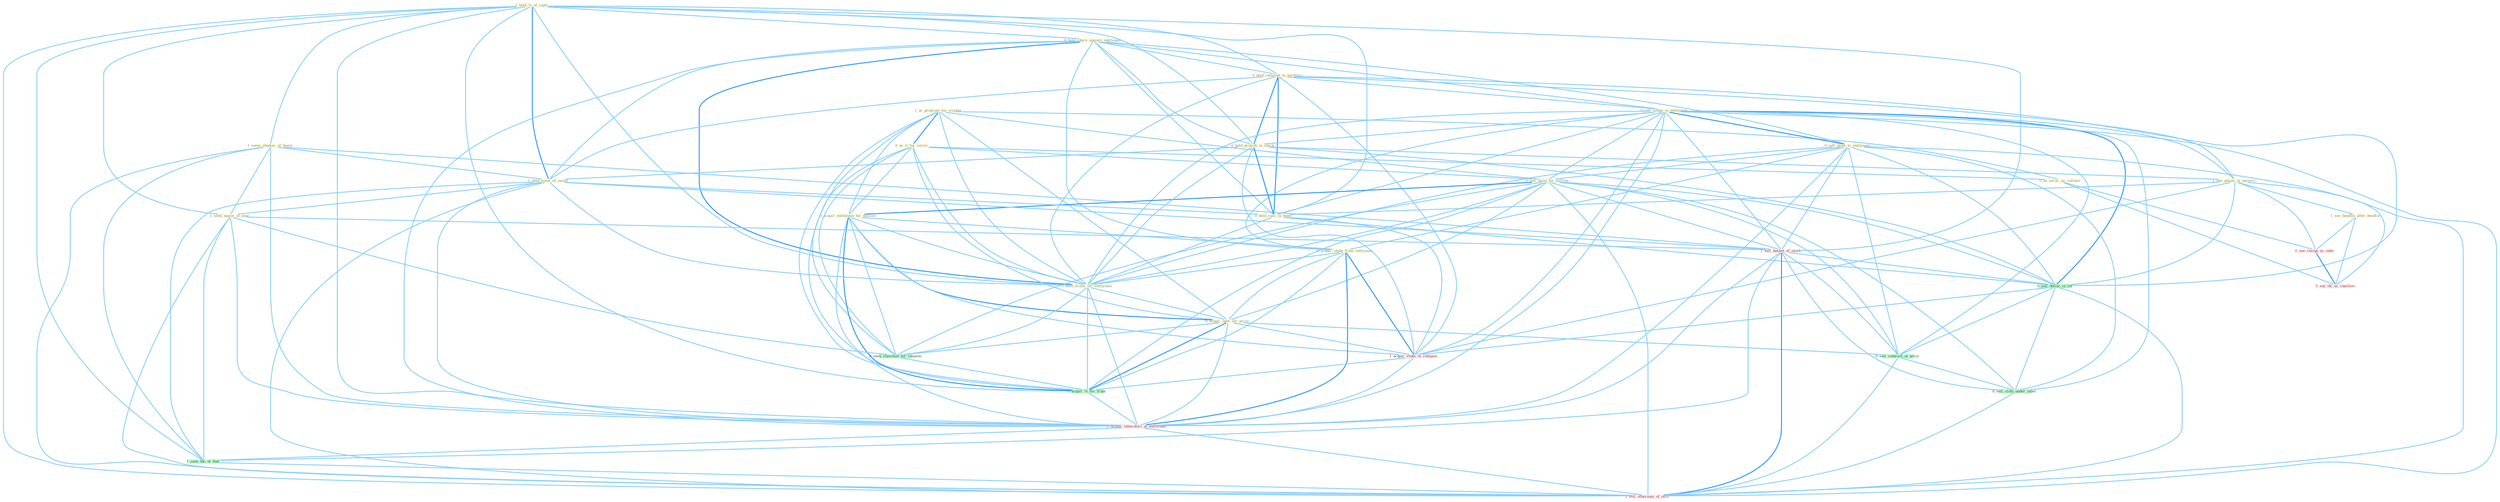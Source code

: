 Graph G{ 
    node
    [shape=polygon,style=filled,width=.5,height=.06,color="#BDFCC9",fixedsize=true,fontsize=4,
    fontcolor="#2f4f4f"];
    {node
    [color="#ffffe0", fontcolor="#8b7d6b"] "1_hold_%_of_capit " "1_us_program_for_worker " "0_hold_share_against_entitynam " "0_hold_remaind_in_portfolio " "0_us_it_for_servic " "1_seem_shadow_of_hawk " "0_sell_sedan_in_entitynam " "0_sell_plant_to_entitynam " "0_sell_build_for_million " "0_hold_growth_in_check " "1_see_galaxi_in_univers " "1_see_headlin_after_headlin " "0_acquir_entitynam_for_million " "1_hold_some_of_invest " "0_acquir_stake_from_entitynam " "0_hold_ralli_in_hope " "1_hold_licens_for_entitynam " "0_us_secur_as_collater " "1_seek_major_of_seat " "0_acquir_oper_for_price "}
{node [color="#fff0f5", fontcolor="#b22222"] "1_sell_basket_of_stock " "0_see_resign_as_indic " "1_acquir_stake_in_compani " "1_acquir_laboratori_of_entitynam " "1_sell_othernum_of_offic " "0_see_thi_as_reaction "}
edge [color="#B0E2FF"];

	"1_hold_%_of_capit " -- "0_hold_share_against_entitynam " [w="1", color="#87cefa" ];
	"1_hold_%_of_capit " -- "0_hold_remaind_in_portfolio " [w="1", color="#87cefa" ];
	"1_hold_%_of_capit " -- "1_seem_shadow_of_hawk " [w="1", color="#87cefa" ];
	"1_hold_%_of_capit " -- "0_hold_growth_in_check " [w="1", color="#87cefa" ];
	"1_hold_%_of_capit " -- "1_hold_some_of_invest " [w="2", color="#1e90ff" , len=0.8];
	"1_hold_%_of_capit " -- "0_hold_ralli_in_hope " [w="1", color="#87cefa" ];
	"1_hold_%_of_capit " -- "1_hold_licens_for_entitynam " [w="1", color="#87cefa" ];
	"1_hold_%_of_capit " -- "1_seek_major_of_seat " [w="1", color="#87cefa" ];
	"1_hold_%_of_capit " -- "1_sell_basket_of_stock " [w="1", color="#87cefa" ];
	"1_hold_%_of_capit " -- "0_acquir_%_for_franc " [w="1", color="#87cefa" ];
	"1_hold_%_of_capit " -- "1_acquir_laboratori_of_entitynam " [w="1", color="#87cefa" ];
	"1_hold_%_of_capit " -- "1_seen_the_of_that " [w="1", color="#87cefa" ];
	"1_hold_%_of_capit " -- "1_sell_othernum_of_offic " [w="1", color="#87cefa" ];
	"1_us_program_for_worker " -- "0_us_it_for_servic " [w="2", color="#1e90ff" , len=0.8];
	"1_us_program_for_worker " -- "0_sell_build_for_million " [w="1", color="#87cefa" ];
	"1_us_program_for_worker " -- "0_acquir_entitynam_for_million " [w="1", color="#87cefa" ];
	"1_us_program_for_worker " -- "1_hold_licens_for_entitynam " [w="1", color="#87cefa" ];
	"1_us_program_for_worker " -- "0_us_secur_as_collater " [w="1", color="#87cefa" ];
	"1_us_program_for_worker " -- "0_acquir_oper_for_price " [w="1", color="#87cefa" ];
	"1_us_program_for_worker " -- "0_seek_classmat_for_reunion " [w="1", color="#87cefa" ];
	"1_us_program_for_worker " -- "0_acquir_%_for_franc " [w="1", color="#87cefa" ];
	"0_hold_share_against_entitynam " -- "0_hold_remaind_in_portfolio " [w="1", color="#87cefa" ];
	"0_hold_share_against_entitynam " -- "0_sell_sedan_in_entitynam " [w="1", color="#87cefa" ];
	"0_hold_share_against_entitynam " -- "0_sell_plant_to_entitynam " [w="1", color="#87cefa" ];
	"0_hold_share_against_entitynam " -- "0_hold_growth_in_check " [w="1", color="#87cefa" ];
	"0_hold_share_against_entitynam " -- "1_hold_some_of_invest " [w="1", color="#87cefa" ];
	"0_hold_share_against_entitynam " -- "0_acquir_stake_from_entitynam " [w="1", color="#87cefa" ];
	"0_hold_share_against_entitynam " -- "0_hold_ralli_in_hope " [w="1", color="#87cefa" ];
	"0_hold_share_against_entitynam " -- "1_hold_licens_for_entitynam " [w="2", color="#1e90ff" , len=0.8];
	"0_hold_share_against_entitynam " -- "1_acquir_laboratori_of_entitynam " [w="1", color="#87cefa" ];
	"0_hold_remaind_in_portfolio " -- "0_sell_sedan_in_entitynam " [w="1", color="#87cefa" ];
	"0_hold_remaind_in_portfolio " -- "0_hold_growth_in_check " [w="2", color="#1e90ff" , len=0.8];
	"0_hold_remaind_in_portfolio " -- "1_see_galaxi_in_univers " [w="1", color="#87cefa" ];
	"0_hold_remaind_in_portfolio " -- "1_hold_some_of_invest " [w="1", color="#87cefa" ];
	"0_hold_remaind_in_portfolio " -- "0_hold_ralli_in_hope " [w="2", color="#1e90ff" , len=0.8];
	"0_hold_remaind_in_portfolio " -- "1_hold_licens_for_entitynam " [w="1", color="#87cefa" ];
	"0_hold_remaind_in_portfolio " -- "0_sell_dollar_in_lot " [w="1", color="#87cefa" ];
	"0_hold_remaind_in_portfolio " -- "1_acquir_stake_in_compani " [w="1", color="#87cefa" ];
	"0_us_it_for_servic " -- "0_sell_build_for_million " [w="1", color="#87cefa" ];
	"0_us_it_for_servic " -- "0_acquir_entitynam_for_million " [w="1", color="#87cefa" ];
	"0_us_it_for_servic " -- "1_hold_licens_for_entitynam " [w="1", color="#87cefa" ];
	"0_us_it_for_servic " -- "0_us_secur_as_collater " [w="1", color="#87cefa" ];
	"0_us_it_for_servic " -- "0_acquir_oper_for_price " [w="1", color="#87cefa" ];
	"0_us_it_for_servic " -- "0_seek_classmat_for_reunion " [w="1", color="#87cefa" ];
	"0_us_it_for_servic " -- "0_acquir_%_for_franc " [w="1", color="#87cefa" ];
	"1_seem_shadow_of_hawk " -- "1_hold_some_of_invest " [w="1", color="#87cefa" ];
	"1_seem_shadow_of_hawk " -- "1_seek_major_of_seat " [w="1", color="#87cefa" ];
	"1_seem_shadow_of_hawk " -- "1_sell_basket_of_stock " [w="1", color="#87cefa" ];
	"1_seem_shadow_of_hawk " -- "1_acquir_laboratori_of_entitynam " [w="1", color="#87cefa" ];
	"1_seem_shadow_of_hawk " -- "1_seen_the_of_that " [w="1", color="#87cefa" ];
	"1_seem_shadow_of_hawk " -- "1_sell_othernum_of_offic " [w="1", color="#87cefa" ];
	"0_sell_sedan_in_entitynam " -- "0_sell_plant_to_entitynam " [w="2", color="#1e90ff" , len=0.8];
	"0_sell_sedan_in_entitynam " -- "0_sell_build_for_million " [w="1", color="#87cefa" ];
	"0_sell_sedan_in_entitynam " -- "0_hold_growth_in_check " [w="1", color="#87cefa" ];
	"0_sell_sedan_in_entitynam " -- "1_see_galaxi_in_univers " [w="1", color="#87cefa" ];
	"0_sell_sedan_in_entitynam " -- "0_acquir_stake_from_entitynam " [w="1", color="#87cefa" ];
	"0_sell_sedan_in_entitynam " -- "0_hold_ralli_in_hope " [w="1", color="#87cefa" ];
	"0_sell_sedan_in_entitynam " -- "1_hold_licens_for_entitynam " [w="1", color="#87cefa" ];
	"0_sell_sedan_in_entitynam " -- "1_sell_basket_of_stock " [w="1", color="#87cefa" ];
	"0_sell_sedan_in_entitynam " -- "0_sell_dollar_in_lot " [w="2", color="#1e90ff" , len=0.8];
	"0_sell_sedan_in_entitynam " -- "1_acquir_stake_in_compani " [w="1", color="#87cefa" ];
	"0_sell_sedan_in_entitynam " -- "0_sell_contract_at_price " [w="1", color="#87cefa" ];
	"0_sell_sedan_in_entitynam " -- "1_acquir_laboratori_of_entitynam " [w="1", color="#87cefa" ];
	"0_sell_sedan_in_entitynam " -- "0_sell_cloth_under_label " [w="1", color="#87cefa" ];
	"0_sell_sedan_in_entitynam " -- "1_sell_othernum_of_offic " [w="1", color="#87cefa" ];
	"0_sell_plant_to_entitynam " -- "0_sell_build_for_million " [w="1", color="#87cefa" ];
	"0_sell_plant_to_entitynam " -- "0_acquir_stake_from_entitynam " [w="1", color="#87cefa" ];
	"0_sell_plant_to_entitynam " -- "1_hold_licens_for_entitynam " [w="1", color="#87cefa" ];
	"0_sell_plant_to_entitynam " -- "1_sell_basket_of_stock " [w="1", color="#87cefa" ];
	"0_sell_plant_to_entitynam " -- "0_sell_dollar_in_lot " [w="1", color="#87cefa" ];
	"0_sell_plant_to_entitynam " -- "0_sell_contract_at_price " [w="1", color="#87cefa" ];
	"0_sell_plant_to_entitynam " -- "1_acquir_laboratori_of_entitynam " [w="1", color="#87cefa" ];
	"0_sell_plant_to_entitynam " -- "0_sell_cloth_under_label " [w="1", color="#87cefa" ];
	"0_sell_plant_to_entitynam " -- "1_sell_othernum_of_offic " [w="1", color="#87cefa" ];
	"0_sell_build_for_million " -- "0_acquir_entitynam_for_million " [w="2", color="#1e90ff" , len=0.8];
	"0_sell_build_for_million " -- "1_hold_licens_for_entitynam " [w="1", color="#87cefa" ];
	"0_sell_build_for_million " -- "0_acquir_oper_for_price " [w="1", color="#87cefa" ];
	"0_sell_build_for_million " -- "0_seek_classmat_for_reunion " [w="1", color="#87cefa" ];
	"0_sell_build_for_million " -- "1_sell_basket_of_stock " [w="1", color="#87cefa" ];
	"0_sell_build_for_million " -- "0_sell_dollar_in_lot " [w="1", color="#87cefa" ];
	"0_sell_build_for_million " -- "0_acquir_%_for_franc " [w="1", color="#87cefa" ];
	"0_sell_build_for_million " -- "0_sell_contract_at_price " [w="1", color="#87cefa" ];
	"0_sell_build_for_million " -- "0_sell_cloth_under_label " [w="1", color="#87cefa" ];
	"0_sell_build_for_million " -- "1_sell_othernum_of_offic " [w="1", color="#87cefa" ];
	"0_hold_growth_in_check " -- "1_see_galaxi_in_univers " [w="1", color="#87cefa" ];
	"0_hold_growth_in_check " -- "1_hold_some_of_invest " [w="1", color="#87cefa" ];
	"0_hold_growth_in_check " -- "0_hold_ralli_in_hope " [w="2", color="#1e90ff" , len=0.8];
	"0_hold_growth_in_check " -- "1_hold_licens_for_entitynam " [w="1", color="#87cefa" ];
	"0_hold_growth_in_check " -- "0_sell_dollar_in_lot " [w="1", color="#87cefa" ];
	"0_hold_growth_in_check " -- "1_acquir_stake_in_compani " [w="1", color="#87cefa" ];
	"1_see_galaxi_in_univers " -- "1_see_headlin_after_headlin " [w="1", color="#87cefa" ];
	"1_see_galaxi_in_univers " -- "0_hold_ralli_in_hope " [w="1", color="#87cefa" ];
	"1_see_galaxi_in_univers " -- "0_sell_dollar_in_lot " [w="1", color="#87cefa" ];
	"1_see_galaxi_in_univers " -- "0_see_resign_as_indic " [w="1", color="#87cefa" ];
	"1_see_galaxi_in_univers " -- "1_acquir_stake_in_compani " [w="1", color="#87cefa" ];
	"1_see_galaxi_in_univers " -- "0_see_thi_as_reaction " [w="1", color="#87cefa" ];
	"1_see_headlin_after_headlin " -- "0_see_resign_as_indic " [w="1", color="#87cefa" ];
	"1_see_headlin_after_headlin " -- "0_see_thi_as_reaction " [w="1", color="#87cefa" ];
	"0_acquir_entitynam_for_million " -- "0_acquir_stake_from_entitynam " [w="1", color="#87cefa" ];
	"0_acquir_entitynam_for_million " -- "1_hold_licens_for_entitynam " [w="1", color="#87cefa" ];
	"0_acquir_entitynam_for_million " -- "0_acquir_oper_for_price " [w="2", color="#1e90ff" , len=0.8];
	"0_acquir_entitynam_for_million " -- "0_seek_classmat_for_reunion " [w="1", color="#87cefa" ];
	"0_acquir_entitynam_for_million " -- "1_acquir_stake_in_compani " [w="1", color="#87cefa" ];
	"0_acquir_entitynam_for_million " -- "0_acquir_%_for_franc " [w="2", color="#1e90ff" , len=0.8];
	"0_acquir_entitynam_for_million " -- "1_acquir_laboratori_of_entitynam " [w="1", color="#87cefa" ];
	"1_hold_some_of_invest " -- "0_hold_ralli_in_hope " [w="1", color="#87cefa" ];
	"1_hold_some_of_invest " -- "1_hold_licens_for_entitynam " [w="1", color="#87cefa" ];
	"1_hold_some_of_invest " -- "1_seek_major_of_seat " [w="1", color="#87cefa" ];
	"1_hold_some_of_invest " -- "1_sell_basket_of_stock " [w="1", color="#87cefa" ];
	"1_hold_some_of_invest " -- "1_acquir_laboratori_of_entitynam " [w="1", color="#87cefa" ];
	"1_hold_some_of_invest " -- "1_seen_the_of_that " [w="1", color="#87cefa" ];
	"1_hold_some_of_invest " -- "1_sell_othernum_of_offic " [w="1", color="#87cefa" ];
	"0_acquir_stake_from_entitynam " -- "1_hold_licens_for_entitynam " [w="1", color="#87cefa" ];
	"0_acquir_stake_from_entitynam " -- "0_acquir_oper_for_price " [w="1", color="#87cefa" ];
	"0_acquir_stake_from_entitynam " -- "1_acquir_stake_in_compani " [w="2", color="#1e90ff" , len=0.8];
	"0_acquir_stake_from_entitynam " -- "0_acquir_%_for_franc " [w="1", color="#87cefa" ];
	"0_acquir_stake_from_entitynam " -- "1_acquir_laboratori_of_entitynam " [w="2", color="#1e90ff" , len=0.8];
	"0_hold_ralli_in_hope " -- "1_hold_licens_for_entitynam " [w="1", color="#87cefa" ];
	"0_hold_ralli_in_hope " -- "0_sell_dollar_in_lot " [w="1", color="#87cefa" ];
	"0_hold_ralli_in_hope " -- "1_acquir_stake_in_compani " [w="1", color="#87cefa" ];
	"1_hold_licens_for_entitynam " -- "0_acquir_oper_for_price " [w="1", color="#87cefa" ];
	"1_hold_licens_for_entitynam " -- "0_seek_classmat_for_reunion " [w="1", color="#87cefa" ];
	"1_hold_licens_for_entitynam " -- "0_acquir_%_for_franc " [w="1", color="#87cefa" ];
	"1_hold_licens_for_entitynam " -- "1_acquir_laboratori_of_entitynam " [w="1", color="#87cefa" ];
	"0_us_secur_as_collater " -- "0_see_resign_as_indic " [w="1", color="#87cefa" ];
	"0_us_secur_as_collater " -- "0_see_thi_as_reaction " [w="1", color="#87cefa" ];
	"1_seek_major_of_seat " -- "0_seek_classmat_for_reunion " [w="1", color="#87cefa" ];
	"1_seek_major_of_seat " -- "1_sell_basket_of_stock " [w="1", color="#87cefa" ];
	"1_seek_major_of_seat " -- "1_acquir_laboratori_of_entitynam " [w="1", color="#87cefa" ];
	"1_seek_major_of_seat " -- "1_seen_the_of_that " [w="1", color="#87cefa" ];
	"1_seek_major_of_seat " -- "1_sell_othernum_of_offic " [w="1", color="#87cefa" ];
	"0_acquir_oper_for_price " -- "0_seek_classmat_for_reunion " [w="1", color="#87cefa" ];
	"0_acquir_oper_for_price " -- "1_acquir_stake_in_compani " [w="1", color="#87cefa" ];
	"0_acquir_oper_for_price " -- "0_acquir_%_for_franc " [w="2", color="#1e90ff" , len=0.8];
	"0_acquir_oper_for_price " -- "0_sell_contract_at_price " [w="1", color="#87cefa" ];
	"0_acquir_oper_for_price " -- "1_acquir_laboratori_of_entitynam " [w="1", color="#87cefa" ];
	"0_seek_classmat_for_reunion " -- "0_acquir_%_for_franc " [w="1", color="#87cefa" ];
	"1_sell_basket_of_stock " -- "0_sell_dollar_in_lot " [w="1", color="#87cefa" ];
	"1_sell_basket_of_stock " -- "0_sell_contract_at_price " [w="1", color="#87cefa" ];
	"1_sell_basket_of_stock " -- "1_acquir_laboratori_of_entitynam " [w="1", color="#87cefa" ];
	"1_sell_basket_of_stock " -- "0_sell_cloth_under_label " [w="1", color="#87cefa" ];
	"1_sell_basket_of_stock " -- "1_seen_the_of_that " [w="1", color="#87cefa" ];
	"1_sell_basket_of_stock " -- "1_sell_othernum_of_offic " [w="2", color="#1e90ff" , len=0.8];
	"0_sell_dollar_in_lot " -- "1_acquir_stake_in_compani " [w="1", color="#87cefa" ];
	"0_sell_dollar_in_lot " -- "0_sell_contract_at_price " [w="1", color="#87cefa" ];
	"0_sell_dollar_in_lot " -- "0_sell_cloth_under_label " [w="1", color="#87cefa" ];
	"0_sell_dollar_in_lot " -- "1_sell_othernum_of_offic " [w="1", color="#87cefa" ];
	"0_see_resign_as_indic " -- "0_see_thi_as_reaction " [w="2", color="#1e90ff" , len=0.8];
	"1_acquir_stake_in_compani " -- "0_acquir_%_for_franc " [w="1", color="#87cefa" ];
	"1_acquir_stake_in_compani " -- "1_acquir_laboratori_of_entitynam " [w="1", color="#87cefa" ];
	"0_acquir_%_for_franc " -- "1_acquir_laboratori_of_entitynam " [w="1", color="#87cefa" ];
	"0_sell_contract_at_price " -- "0_sell_cloth_under_label " [w="1", color="#87cefa" ];
	"0_sell_contract_at_price " -- "1_sell_othernum_of_offic " [w="1", color="#87cefa" ];
	"1_acquir_laboratori_of_entitynam " -- "1_seen_the_of_that " [w="1", color="#87cefa" ];
	"1_acquir_laboratori_of_entitynam " -- "1_sell_othernum_of_offic " [w="1", color="#87cefa" ];
	"0_sell_cloth_under_label " -- "1_sell_othernum_of_offic " [w="1", color="#87cefa" ];
	"1_seen_the_of_that " -- "1_sell_othernum_of_offic " [w="1", color="#87cefa" ];
}